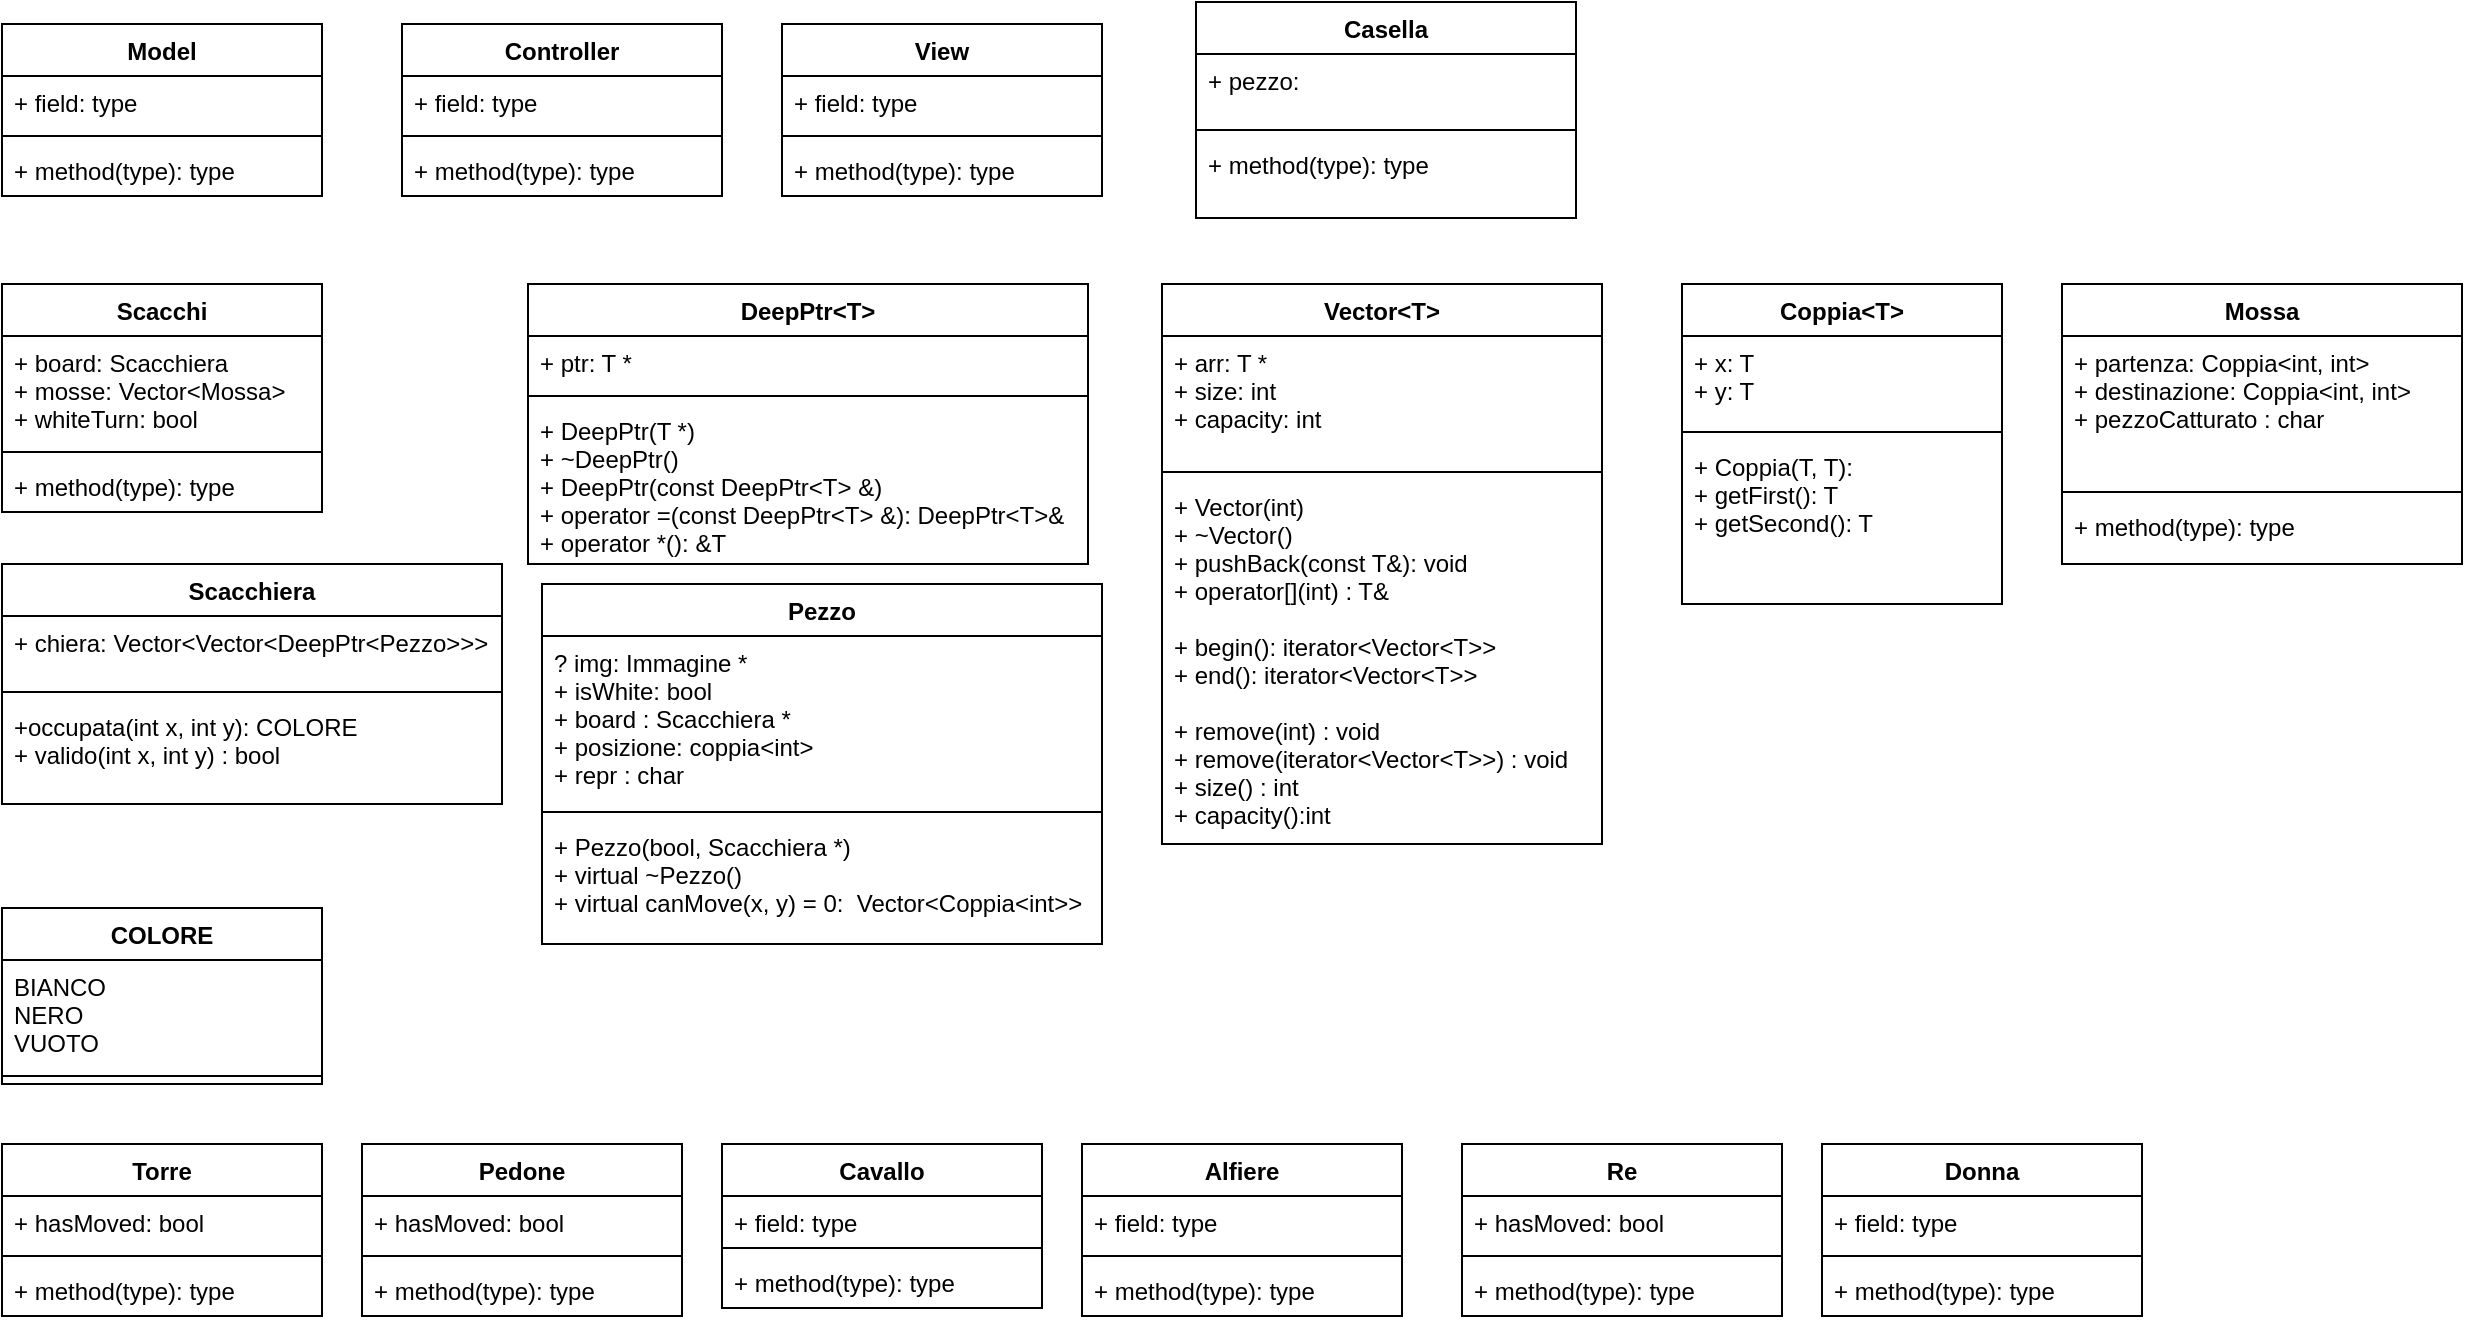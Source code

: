 <mxfile version="14.9.8" type="github">
  <diagram id="C5RBs43oDa-KdzZeNtuy" name="Page-1">
    <mxGraphModel dx="1013" dy="519" grid="1" gridSize="10" guides="1" tooltips="1" connect="1" arrows="1" fold="1" page="1" pageScale="1" pageWidth="827" pageHeight="1169" math="0" shadow="0">
      <root>
        <mxCell id="WIyWlLk6GJQsqaUBKTNV-0" />
        <mxCell id="WIyWlLk6GJQsqaUBKTNV-1" parent="WIyWlLk6GJQsqaUBKTNV-0" />
        <mxCell id="bhiAuIY6CzpU0zW-ClTf-0" value="Pezzo" style="swimlane;fontStyle=1;align=center;verticalAlign=top;childLayout=stackLayout;horizontal=1;startSize=26;horizontalStack=0;resizeParent=1;resizeParentMax=0;resizeLast=0;collapsible=1;marginBottom=0;" parent="WIyWlLk6GJQsqaUBKTNV-1" vertex="1">
          <mxGeometry x="310" y="320" width="280" height="180" as="geometry">
            <mxRectangle x="303" y="320" width="70" height="26" as="alternateBounds" />
          </mxGeometry>
        </mxCell>
        <mxCell id="bhiAuIY6CzpU0zW-ClTf-1" value="? img: Immagine *&#xa;+ isWhite: bool&#xa;+ board : Scacchiera *&#xa;+ posizione: coppia&lt;int&gt;&#xa;+ repr : char" style="text;strokeColor=none;fillColor=none;align=left;verticalAlign=top;spacingLeft=4;spacingRight=4;overflow=hidden;rotatable=0;points=[[0,0.5],[1,0.5]];portConstraint=eastwest;" parent="bhiAuIY6CzpU0zW-ClTf-0" vertex="1">
          <mxGeometry y="26" width="280" height="84" as="geometry" />
        </mxCell>
        <mxCell id="bhiAuIY6CzpU0zW-ClTf-2" value="" style="line;strokeWidth=1;fillColor=none;align=left;verticalAlign=middle;spacingTop=-1;spacingLeft=3;spacingRight=3;rotatable=0;labelPosition=right;points=[];portConstraint=eastwest;" parent="bhiAuIY6CzpU0zW-ClTf-0" vertex="1">
          <mxGeometry y="110" width="280" height="8" as="geometry" />
        </mxCell>
        <mxCell id="bhiAuIY6CzpU0zW-ClTf-3" value="+ Pezzo(bool, Scacchiera *)&#xa;+ virtual ~Pezzo()&#xa;+ virtual canMove(x, y) = 0:  Vector&lt;Coppia&lt;int&gt;&gt;" style="text;strokeColor=none;fillColor=none;align=left;verticalAlign=top;spacingLeft=4;spacingRight=4;overflow=hidden;rotatable=0;points=[[0,0.5],[1,0.5]];portConstraint=eastwest;" parent="bhiAuIY6CzpU0zW-ClTf-0" vertex="1">
          <mxGeometry y="118" width="280" height="62" as="geometry" />
        </mxCell>
        <mxCell id="bhiAuIY6CzpU0zW-ClTf-4" value="Scacchiera" style="swimlane;fontStyle=1;align=center;verticalAlign=top;childLayout=stackLayout;horizontal=1;startSize=26;horizontalStack=0;resizeParent=1;resizeParentMax=0;resizeLast=0;collapsible=1;marginBottom=0;" parent="WIyWlLk6GJQsqaUBKTNV-1" vertex="1">
          <mxGeometry x="40" y="310" width="250" height="120" as="geometry" />
        </mxCell>
        <mxCell id="bhiAuIY6CzpU0zW-ClTf-5" value="+ chiera: Vector&lt;Vector&lt;DeepPtr&lt;Pezzo&gt;&gt;&gt;&#xa;" style="text;strokeColor=none;fillColor=none;align=left;verticalAlign=top;spacingLeft=4;spacingRight=4;overflow=hidden;rotatable=0;points=[[0,0.5],[1,0.5]];portConstraint=eastwest;" parent="bhiAuIY6CzpU0zW-ClTf-4" vertex="1">
          <mxGeometry y="26" width="250" height="34" as="geometry" />
        </mxCell>
        <mxCell id="bhiAuIY6CzpU0zW-ClTf-6" value="" style="line;strokeWidth=1;fillColor=none;align=left;verticalAlign=middle;spacingTop=-1;spacingLeft=3;spacingRight=3;rotatable=0;labelPosition=right;points=[];portConstraint=eastwest;" parent="bhiAuIY6CzpU0zW-ClTf-4" vertex="1">
          <mxGeometry y="60" width="250" height="8" as="geometry" />
        </mxCell>
        <mxCell id="bhiAuIY6CzpU0zW-ClTf-7" value="+occupata(int x, int y): COLORE&#xa;+ valido(int x, int y) : bool " style="text;strokeColor=none;fillColor=none;align=left;verticalAlign=top;spacingLeft=4;spacingRight=4;overflow=hidden;rotatable=0;points=[[0,0.5],[1,0.5]];portConstraint=eastwest;" parent="bhiAuIY6CzpU0zW-ClTf-4" vertex="1">
          <mxGeometry y="68" width="250" height="52" as="geometry" />
        </mxCell>
        <mxCell id="bhiAuIY6CzpU0zW-ClTf-8" value="Controller&#xa;" style="swimlane;fontStyle=1;align=center;verticalAlign=top;childLayout=stackLayout;horizontal=1;startSize=26;horizontalStack=0;resizeParent=1;resizeParentMax=0;resizeLast=0;collapsible=1;marginBottom=0;" parent="WIyWlLk6GJQsqaUBKTNV-1" vertex="1">
          <mxGeometry x="240" y="40" width="160" height="86" as="geometry" />
        </mxCell>
        <mxCell id="bhiAuIY6CzpU0zW-ClTf-9" value="+ field: type" style="text;strokeColor=none;fillColor=none;align=left;verticalAlign=top;spacingLeft=4;spacingRight=4;overflow=hidden;rotatable=0;points=[[0,0.5],[1,0.5]];portConstraint=eastwest;" parent="bhiAuIY6CzpU0zW-ClTf-8" vertex="1">
          <mxGeometry y="26" width="160" height="26" as="geometry" />
        </mxCell>
        <mxCell id="bhiAuIY6CzpU0zW-ClTf-10" value="" style="line;strokeWidth=1;fillColor=none;align=left;verticalAlign=middle;spacingTop=-1;spacingLeft=3;spacingRight=3;rotatable=0;labelPosition=right;points=[];portConstraint=eastwest;" parent="bhiAuIY6CzpU0zW-ClTf-8" vertex="1">
          <mxGeometry y="52" width="160" height="8" as="geometry" />
        </mxCell>
        <mxCell id="bhiAuIY6CzpU0zW-ClTf-11" value="+ method(type): type" style="text;strokeColor=none;fillColor=none;align=left;verticalAlign=top;spacingLeft=4;spacingRight=4;overflow=hidden;rotatable=0;points=[[0,0.5],[1,0.5]];portConstraint=eastwest;" parent="bhiAuIY6CzpU0zW-ClTf-8" vertex="1">
          <mxGeometry y="60" width="160" height="26" as="geometry" />
        </mxCell>
        <mxCell id="bhiAuIY6CzpU0zW-ClTf-12" value="View" style="swimlane;fontStyle=1;align=center;verticalAlign=top;childLayout=stackLayout;horizontal=1;startSize=26;horizontalStack=0;resizeParent=1;resizeParentMax=0;resizeLast=0;collapsible=1;marginBottom=0;" parent="WIyWlLk6GJQsqaUBKTNV-1" vertex="1">
          <mxGeometry x="430" y="40" width="160" height="86" as="geometry" />
        </mxCell>
        <mxCell id="bhiAuIY6CzpU0zW-ClTf-13" value="+ field: type" style="text;strokeColor=none;fillColor=none;align=left;verticalAlign=top;spacingLeft=4;spacingRight=4;overflow=hidden;rotatable=0;points=[[0,0.5],[1,0.5]];portConstraint=eastwest;" parent="bhiAuIY6CzpU0zW-ClTf-12" vertex="1">
          <mxGeometry y="26" width="160" height="26" as="geometry" />
        </mxCell>
        <mxCell id="bhiAuIY6CzpU0zW-ClTf-14" value="" style="line;strokeWidth=1;fillColor=none;align=left;verticalAlign=middle;spacingTop=-1;spacingLeft=3;spacingRight=3;rotatable=0;labelPosition=right;points=[];portConstraint=eastwest;" parent="bhiAuIY6CzpU0zW-ClTf-12" vertex="1">
          <mxGeometry y="52" width="160" height="8" as="geometry" />
        </mxCell>
        <mxCell id="bhiAuIY6CzpU0zW-ClTf-15" value="+ method(type): type" style="text;strokeColor=none;fillColor=none;align=left;verticalAlign=top;spacingLeft=4;spacingRight=4;overflow=hidden;rotatable=0;points=[[0,0.5],[1,0.5]];portConstraint=eastwest;" parent="bhiAuIY6CzpU0zW-ClTf-12" vertex="1">
          <mxGeometry y="60" width="160" height="26" as="geometry" />
        </mxCell>
        <mxCell id="bhiAuIY6CzpU0zW-ClTf-16" value="Model" style="swimlane;fontStyle=1;align=center;verticalAlign=top;childLayout=stackLayout;horizontal=1;startSize=26;horizontalStack=0;resizeParent=1;resizeParentMax=0;resizeLast=0;collapsible=1;marginBottom=0;" parent="WIyWlLk6GJQsqaUBKTNV-1" vertex="1">
          <mxGeometry x="40" y="40" width="160" height="86" as="geometry" />
        </mxCell>
        <mxCell id="bhiAuIY6CzpU0zW-ClTf-17" value="+ field: type" style="text;strokeColor=none;fillColor=none;align=left;verticalAlign=top;spacingLeft=4;spacingRight=4;overflow=hidden;rotatable=0;points=[[0,0.5],[1,0.5]];portConstraint=eastwest;" parent="bhiAuIY6CzpU0zW-ClTf-16" vertex="1">
          <mxGeometry y="26" width="160" height="26" as="geometry" />
        </mxCell>
        <mxCell id="bhiAuIY6CzpU0zW-ClTf-18" value="" style="line;strokeWidth=1;fillColor=none;align=left;verticalAlign=middle;spacingTop=-1;spacingLeft=3;spacingRight=3;rotatable=0;labelPosition=right;points=[];portConstraint=eastwest;" parent="bhiAuIY6CzpU0zW-ClTf-16" vertex="1">
          <mxGeometry y="52" width="160" height="8" as="geometry" />
        </mxCell>
        <mxCell id="bhiAuIY6CzpU0zW-ClTf-19" value="+ method(type): type" style="text;strokeColor=none;fillColor=none;align=left;verticalAlign=top;spacingLeft=4;spacingRight=4;overflow=hidden;rotatable=0;points=[[0,0.5],[1,0.5]];portConstraint=eastwest;" parent="bhiAuIY6CzpU0zW-ClTf-16" vertex="1">
          <mxGeometry y="60" width="160" height="26" as="geometry" />
        </mxCell>
        <mxCell id="bhiAuIY6CzpU0zW-ClTf-20" value="Torre" style="swimlane;fontStyle=1;align=center;verticalAlign=top;childLayout=stackLayout;horizontal=1;startSize=26;horizontalStack=0;resizeParent=1;resizeParentMax=0;resizeLast=0;collapsible=1;marginBottom=0;" parent="WIyWlLk6GJQsqaUBKTNV-1" vertex="1">
          <mxGeometry x="40" y="600" width="160" height="86" as="geometry" />
        </mxCell>
        <mxCell id="bhiAuIY6CzpU0zW-ClTf-21" value="+ hasMoved: bool" style="text;strokeColor=none;fillColor=none;align=left;verticalAlign=top;spacingLeft=4;spacingRight=4;overflow=hidden;rotatable=0;points=[[0,0.5],[1,0.5]];portConstraint=eastwest;" parent="bhiAuIY6CzpU0zW-ClTf-20" vertex="1">
          <mxGeometry y="26" width="160" height="26" as="geometry" />
        </mxCell>
        <mxCell id="bhiAuIY6CzpU0zW-ClTf-22" value="" style="line;strokeWidth=1;fillColor=none;align=left;verticalAlign=middle;spacingTop=-1;spacingLeft=3;spacingRight=3;rotatable=0;labelPosition=right;points=[];portConstraint=eastwest;" parent="bhiAuIY6CzpU0zW-ClTf-20" vertex="1">
          <mxGeometry y="52" width="160" height="8" as="geometry" />
        </mxCell>
        <mxCell id="bhiAuIY6CzpU0zW-ClTf-23" value="+ method(type): type" style="text;strokeColor=none;fillColor=none;align=left;verticalAlign=top;spacingLeft=4;spacingRight=4;overflow=hidden;rotatable=0;points=[[0,0.5],[1,0.5]];portConstraint=eastwest;" parent="bhiAuIY6CzpU0zW-ClTf-20" vertex="1">
          <mxGeometry y="60" width="160" height="26" as="geometry" />
        </mxCell>
        <mxCell id="bhiAuIY6CzpU0zW-ClTf-24" value="Pedone" style="swimlane;fontStyle=1;align=center;verticalAlign=top;childLayout=stackLayout;horizontal=1;startSize=26;horizontalStack=0;resizeParent=1;resizeParentMax=0;resizeLast=0;collapsible=1;marginBottom=0;" parent="WIyWlLk6GJQsqaUBKTNV-1" vertex="1">
          <mxGeometry x="220" y="600" width="160" height="86" as="geometry" />
        </mxCell>
        <mxCell id="bhiAuIY6CzpU0zW-ClTf-25" value="+ hasMoved: bool" style="text;strokeColor=none;fillColor=none;align=left;verticalAlign=top;spacingLeft=4;spacingRight=4;overflow=hidden;rotatable=0;points=[[0,0.5],[1,0.5]];portConstraint=eastwest;" parent="bhiAuIY6CzpU0zW-ClTf-24" vertex="1">
          <mxGeometry y="26" width="160" height="26" as="geometry" />
        </mxCell>
        <mxCell id="bhiAuIY6CzpU0zW-ClTf-26" value="" style="line;strokeWidth=1;fillColor=none;align=left;verticalAlign=middle;spacingTop=-1;spacingLeft=3;spacingRight=3;rotatable=0;labelPosition=right;points=[];portConstraint=eastwest;" parent="bhiAuIY6CzpU0zW-ClTf-24" vertex="1">
          <mxGeometry y="52" width="160" height="8" as="geometry" />
        </mxCell>
        <mxCell id="bhiAuIY6CzpU0zW-ClTf-27" value="+ method(type): type" style="text;strokeColor=none;fillColor=none;align=left;verticalAlign=top;spacingLeft=4;spacingRight=4;overflow=hidden;rotatable=0;points=[[0,0.5],[1,0.5]];portConstraint=eastwest;" parent="bhiAuIY6CzpU0zW-ClTf-24" vertex="1">
          <mxGeometry y="60" width="160" height="26" as="geometry" />
        </mxCell>
        <mxCell id="bhiAuIY6CzpU0zW-ClTf-28" value="Cavallo" style="swimlane;fontStyle=1;align=center;verticalAlign=top;childLayout=stackLayout;horizontal=1;startSize=26;horizontalStack=0;resizeParent=1;resizeParentMax=0;resizeLast=0;collapsible=1;marginBottom=0;" parent="WIyWlLk6GJQsqaUBKTNV-1" vertex="1">
          <mxGeometry x="400" y="600" width="160" height="82" as="geometry" />
        </mxCell>
        <mxCell id="bhiAuIY6CzpU0zW-ClTf-29" value="+ field: type" style="text;strokeColor=none;fillColor=none;align=left;verticalAlign=top;spacingLeft=4;spacingRight=4;overflow=hidden;rotatable=0;points=[[0,0.5],[1,0.5]];portConstraint=eastwest;" parent="bhiAuIY6CzpU0zW-ClTf-28" vertex="1">
          <mxGeometry y="26" width="160" height="22" as="geometry" />
        </mxCell>
        <mxCell id="bhiAuIY6CzpU0zW-ClTf-30" value="" style="line;strokeWidth=1;fillColor=none;align=left;verticalAlign=middle;spacingTop=-1;spacingLeft=3;spacingRight=3;rotatable=0;labelPosition=right;points=[];portConstraint=eastwest;" parent="bhiAuIY6CzpU0zW-ClTf-28" vertex="1">
          <mxGeometry y="48" width="160" height="8" as="geometry" />
        </mxCell>
        <mxCell id="bhiAuIY6CzpU0zW-ClTf-31" value="+ method(type): type" style="text;strokeColor=none;fillColor=none;align=left;verticalAlign=top;spacingLeft=4;spacingRight=4;overflow=hidden;rotatable=0;points=[[0,0.5],[1,0.5]];portConstraint=eastwest;" parent="bhiAuIY6CzpU0zW-ClTf-28" vertex="1">
          <mxGeometry y="56" width="160" height="26" as="geometry" />
        </mxCell>
        <mxCell id="bhiAuIY6CzpU0zW-ClTf-32" value="Alfiere" style="swimlane;fontStyle=1;align=center;verticalAlign=top;childLayout=stackLayout;horizontal=1;startSize=26;horizontalStack=0;resizeParent=1;resizeParentMax=0;resizeLast=0;collapsible=1;marginBottom=0;" parent="WIyWlLk6GJQsqaUBKTNV-1" vertex="1">
          <mxGeometry x="580" y="600" width="160" height="86" as="geometry" />
        </mxCell>
        <mxCell id="bhiAuIY6CzpU0zW-ClTf-33" value="+ field: type" style="text;strokeColor=none;fillColor=none;align=left;verticalAlign=top;spacingLeft=4;spacingRight=4;overflow=hidden;rotatable=0;points=[[0,0.5],[1,0.5]];portConstraint=eastwest;" parent="bhiAuIY6CzpU0zW-ClTf-32" vertex="1">
          <mxGeometry y="26" width="160" height="26" as="geometry" />
        </mxCell>
        <mxCell id="bhiAuIY6CzpU0zW-ClTf-34" value="" style="line;strokeWidth=1;fillColor=none;align=left;verticalAlign=middle;spacingTop=-1;spacingLeft=3;spacingRight=3;rotatable=0;labelPosition=right;points=[];portConstraint=eastwest;" parent="bhiAuIY6CzpU0zW-ClTf-32" vertex="1">
          <mxGeometry y="52" width="160" height="8" as="geometry" />
        </mxCell>
        <mxCell id="bhiAuIY6CzpU0zW-ClTf-35" value="+ method(type): type" style="text;strokeColor=none;fillColor=none;align=left;verticalAlign=top;spacingLeft=4;spacingRight=4;overflow=hidden;rotatable=0;points=[[0,0.5],[1,0.5]];portConstraint=eastwest;" parent="bhiAuIY6CzpU0zW-ClTf-32" vertex="1">
          <mxGeometry y="60" width="160" height="26" as="geometry" />
        </mxCell>
        <mxCell id="bhiAuIY6CzpU0zW-ClTf-36" value="Donna" style="swimlane;fontStyle=1;align=center;verticalAlign=top;childLayout=stackLayout;horizontal=1;startSize=26;horizontalStack=0;resizeParent=1;resizeParentMax=0;resizeLast=0;collapsible=1;marginBottom=0;" parent="WIyWlLk6GJQsqaUBKTNV-1" vertex="1">
          <mxGeometry x="950" y="600" width="160" height="86" as="geometry" />
        </mxCell>
        <mxCell id="bhiAuIY6CzpU0zW-ClTf-37" value="+ field: type" style="text;strokeColor=none;fillColor=none;align=left;verticalAlign=top;spacingLeft=4;spacingRight=4;overflow=hidden;rotatable=0;points=[[0,0.5],[1,0.5]];portConstraint=eastwest;" parent="bhiAuIY6CzpU0zW-ClTf-36" vertex="1">
          <mxGeometry y="26" width="160" height="26" as="geometry" />
        </mxCell>
        <mxCell id="bhiAuIY6CzpU0zW-ClTf-38" value="" style="line;strokeWidth=1;fillColor=none;align=left;verticalAlign=middle;spacingTop=-1;spacingLeft=3;spacingRight=3;rotatable=0;labelPosition=right;points=[];portConstraint=eastwest;" parent="bhiAuIY6CzpU0zW-ClTf-36" vertex="1">
          <mxGeometry y="52" width="160" height="8" as="geometry" />
        </mxCell>
        <mxCell id="bhiAuIY6CzpU0zW-ClTf-39" value="+ method(type): type" style="text;strokeColor=none;fillColor=none;align=left;verticalAlign=top;spacingLeft=4;spacingRight=4;overflow=hidden;rotatable=0;points=[[0,0.5],[1,0.5]];portConstraint=eastwest;" parent="bhiAuIY6CzpU0zW-ClTf-36" vertex="1">
          <mxGeometry y="60" width="160" height="26" as="geometry" />
        </mxCell>
        <mxCell id="bhiAuIY6CzpU0zW-ClTf-44" value="Re" style="swimlane;fontStyle=1;align=center;verticalAlign=top;childLayout=stackLayout;horizontal=1;startSize=26;horizontalStack=0;resizeParent=1;resizeParentMax=0;resizeLast=0;collapsible=1;marginBottom=0;" parent="WIyWlLk6GJQsqaUBKTNV-1" vertex="1">
          <mxGeometry x="770" y="600" width="160" height="86" as="geometry" />
        </mxCell>
        <mxCell id="bhiAuIY6CzpU0zW-ClTf-45" value="+ hasMoved: bool" style="text;strokeColor=none;fillColor=none;align=left;verticalAlign=top;spacingLeft=4;spacingRight=4;overflow=hidden;rotatable=0;points=[[0,0.5],[1,0.5]];portConstraint=eastwest;" parent="bhiAuIY6CzpU0zW-ClTf-44" vertex="1">
          <mxGeometry y="26" width="160" height="26" as="geometry" />
        </mxCell>
        <mxCell id="bhiAuIY6CzpU0zW-ClTf-46" value="" style="line;strokeWidth=1;fillColor=none;align=left;verticalAlign=middle;spacingTop=-1;spacingLeft=3;spacingRight=3;rotatable=0;labelPosition=right;points=[];portConstraint=eastwest;" parent="bhiAuIY6CzpU0zW-ClTf-44" vertex="1">
          <mxGeometry y="52" width="160" height="8" as="geometry" />
        </mxCell>
        <mxCell id="bhiAuIY6CzpU0zW-ClTf-47" value="+ method(type): type" style="text;strokeColor=none;fillColor=none;align=left;verticalAlign=top;spacingLeft=4;spacingRight=4;overflow=hidden;rotatable=0;points=[[0,0.5],[1,0.5]];portConstraint=eastwest;" parent="bhiAuIY6CzpU0zW-ClTf-44" vertex="1">
          <mxGeometry y="60" width="160" height="26" as="geometry" />
        </mxCell>
        <mxCell id="bhiAuIY6CzpU0zW-ClTf-56" value="Casella" style="swimlane;fontStyle=1;align=center;verticalAlign=top;childLayout=stackLayout;horizontal=1;startSize=26;horizontalStack=0;resizeParent=1;resizeParentMax=0;resizeLast=0;collapsible=1;marginBottom=0;" parent="WIyWlLk6GJQsqaUBKTNV-1" vertex="1">
          <mxGeometry x="637" y="29" width="190" height="108" as="geometry" />
        </mxCell>
        <mxCell id="bhiAuIY6CzpU0zW-ClTf-57" value="+ pezzo:  &#xa;" style="text;strokeColor=none;fillColor=none;align=left;verticalAlign=top;spacingLeft=4;spacingRight=4;overflow=hidden;rotatable=0;points=[[0,0.5],[1,0.5]];portConstraint=eastwest;" parent="bhiAuIY6CzpU0zW-ClTf-56" vertex="1">
          <mxGeometry y="26" width="190" height="34" as="geometry" />
        </mxCell>
        <mxCell id="bhiAuIY6CzpU0zW-ClTf-58" value="" style="line;strokeWidth=1;fillColor=none;align=left;verticalAlign=middle;spacingTop=-1;spacingLeft=3;spacingRight=3;rotatable=0;labelPosition=right;points=[];portConstraint=eastwest;" parent="bhiAuIY6CzpU0zW-ClTf-56" vertex="1">
          <mxGeometry y="60" width="190" height="8" as="geometry" />
        </mxCell>
        <mxCell id="bhiAuIY6CzpU0zW-ClTf-59" value="+ method(type): type" style="text;strokeColor=none;fillColor=none;align=left;verticalAlign=top;spacingLeft=4;spacingRight=4;overflow=hidden;rotatable=0;points=[[0,0.5],[1,0.5]];portConstraint=eastwest;" parent="bhiAuIY6CzpU0zW-ClTf-56" vertex="1">
          <mxGeometry y="68" width="190" height="40" as="geometry" />
        </mxCell>
        <mxCell id="bhiAuIY6CzpU0zW-ClTf-60" value="DeepPtr&lt;T&gt;" style="swimlane;fontStyle=1;align=center;verticalAlign=top;childLayout=stackLayout;horizontal=1;startSize=26;horizontalStack=0;resizeParent=1;resizeParentMax=0;resizeLast=0;collapsible=1;marginBottom=0;" parent="WIyWlLk6GJQsqaUBKTNV-1" vertex="1">
          <mxGeometry x="303" y="170" width="280" height="140" as="geometry" />
        </mxCell>
        <mxCell id="bhiAuIY6CzpU0zW-ClTf-61" value="+ ptr: T *" style="text;strokeColor=none;fillColor=none;align=left;verticalAlign=top;spacingLeft=4;spacingRight=4;overflow=hidden;rotatable=0;points=[[0,0.5],[1,0.5]];portConstraint=eastwest;" parent="bhiAuIY6CzpU0zW-ClTf-60" vertex="1">
          <mxGeometry y="26" width="280" height="26" as="geometry" />
        </mxCell>
        <mxCell id="bhiAuIY6CzpU0zW-ClTf-62" value="" style="line;strokeWidth=1;fillColor=none;align=left;verticalAlign=middle;spacingTop=-1;spacingLeft=3;spacingRight=3;rotatable=0;labelPosition=right;points=[];portConstraint=eastwest;" parent="bhiAuIY6CzpU0zW-ClTf-60" vertex="1">
          <mxGeometry y="52" width="280" height="8" as="geometry" />
        </mxCell>
        <mxCell id="bhiAuIY6CzpU0zW-ClTf-63" value="+ DeepPtr(T *)&#xa;+ ~DeepPtr()&#xa;+ DeepPtr(const DeepPtr&lt;T&gt; &amp;)&#xa;+ operator =(const DeepPtr&lt;T&gt; &amp;): DeepPtr&lt;T&gt;&amp;&#xa;+ operator *(): &amp;T" style="text;strokeColor=none;fillColor=none;align=left;verticalAlign=top;spacingLeft=4;spacingRight=4;overflow=hidden;rotatable=0;points=[[0,0.5],[1,0.5]];portConstraint=eastwest;" parent="bhiAuIY6CzpU0zW-ClTf-60" vertex="1">
          <mxGeometry y="60" width="280" height="80" as="geometry" />
        </mxCell>
        <mxCell id="bhiAuIY6CzpU0zW-ClTf-64" value="Vector&lt;T&gt;" style="swimlane;fontStyle=1;align=center;verticalAlign=top;childLayout=stackLayout;horizontal=1;startSize=26;horizontalStack=0;resizeParent=1;resizeParentMax=0;resizeLast=0;collapsible=1;marginBottom=0;" parent="WIyWlLk6GJQsqaUBKTNV-1" vertex="1">
          <mxGeometry x="620" y="170" width="220" height="280" as="geometry" />
        </mxCell>
        <mxCell id="bhiAuIY6CzpU0zW-ClTf-65" value="+ arr: T *&#xa;+ size: int&#xa;+ capacity: int" style="text;strokeColor=none;fillColor=none;align=left;verticalAlign=top;spacingLeft=4;spacingRight=4;overflow=hidden;rotatable=0;points=[[0,0.5],[1,0.5]];portConstraint=eastwest;" parent="bhiAuIY6CzpU0zW-ClTf-64" vertex="1">
          <mxGeometry y="26" width="220" height="64" as="geometry" />
        </mxCell>
        <mxCell id="bhiAuIY6CzpU0zW-ClTf-66" value="" style="line;strokeWidth=1;fillColor=none;align=left;verticalAlign=middle;spacingTop=-1;spacingLeft=3;spacingRight=3;rotatable=0;labelPosition=right;points=[];portConstraint=eastwest;" parent="bhiAuIY6CzpU0zW-ClTf-64" vertex="1">
          <mxGeometry y="90" width="220" height="8" as="geometry" />
        </mxCell>
        <mxCell id="bhiAuIY6CzpU0zW-ClTf-67" value="+ Vector(int)&#xa;+ ~Vector()&#xa;+ pushBack(const T&amp;): void&#xa;+ operator[](int) : T&amp;&#xa;&#xa;+ begin(): iterator&lt;Vector&lt;T&gt;&gt;&#xa;+ end(): iterator&lt;Vector&lt;T&gt;&gt;&#xa;&#xa;+ remove(int) : void&#xa;+ remove(iterator&lt;Vector&lt;T&gt;&gt;) : void&#xa;+ size() : int&#xa;+ capacity():int" style="text;strokeColor=none;fillColor=none;align=left;verticalAlign=top;spacingLeft=4;spacingRight=4;overflow=hidden;rotatable=0;points=[[0,0.5],[1,0.5]];portConstraint=eastwest;" parent="bhiAuIY6CzpU0zW-ClTf-64" vertex="1">
          <mxGeometry y="98" width="220" height="182" as="geometry" />
        </mxCell>
        <mxCell id="bhiAuIY6CzpU0zW-ClTf-68" value="Coppia&lt;T&gt;" style="swimlane;fontStyle=1;align=center;verticalAlign=top;childLayout=stackLayout;horizontal=1;startSize=26;horizontalStack=0;resizeParent=1;resizeParentMax=0;resizeLast=0;collapsible=1;marginBottom=0;" parent="WIyWlLk6GJQsqaUBKTNV-1" vertex="1">
          <mxGeometry x="880" y="170" width="160" height="160" as="geometry" />
        </mxCell>
        <mxCell id="bhiAuIY6CzpU0zW-ClTf-69" value="+ x: T&#xa;+ y: T" style="text;strokeColor=none;fillColor=none;align=left;verticalAlign=top;spacingLeft=4;spacingRight=4;overflow=hidden;rotatable=0;points=[[0,0.5],[1,0.5]];portConstraint=eastwest;" parent="bhiAuIY6CzpU0zW-ClTf-68" vertex="1">
          <mxGeometry y="26" width="160" height="44" as="geometry" />
        </mxCell>
        <mxCell id="bhiAuIY6CzpU0zW-ClTf-70" value="" style="line;strokeWidth=1;fillColor=none;align=left;verticalAlign=middle;spacingTop=-1;spacingLeft=3;spacingRight=3;rotatable=0;labelPosition=right;points=[];portConstraint=eastwest;" parent="bhiAuIY6CzpU0zW-ClTf-68" vertex="1">
          <mxGeometry y="70" width="160" height="8" as="geometry" />
        </mxCell>
        <mxCell id="bhiAuIY6CzpU0zW-ClTf-71" value="+ Coppia(T, T):&#xa;+ getFirst(): T&#xa;+ getSecond(): T" style="text;strokeColor=none;fillColor=none;align=left;verticalAlign=top;spacingLeft=4;spacingRight=4;overflow=hidden;rotatable=0;points=[[0,0.5],[1,0.5]];portConstraint=eastwest;" parent="bhiAuIY6CzpU0zW-ClTf-68" vertex="1">
          <mxGeometry y="78" width="160" height="82" as="geometry" />
        </mxCell>
        <mxCell id="bhiAuIY6CzpU0zW-ClTf-72" value="COLORE" style="swimlane;fontStyle=1;align=center;verticalAlign=top;childLayout=stackLayout;horizontal=1;startSize=26;horizontalStack=0;resizeParent=1;resizeParentMax=0;resizeLast=0;collapsible=1;marginBottom=0;" parent="WIyWlLk6GJQsqaUBKTNV-1" vertex="1">
          <mxGeometry x="40" y="482" width="160" height="88" as="geometry" />
        </mxCell>
        <mxCell id="bhiAuIY6CzpU0zW-ClTf-73" value="BIANCO&#xa;NERO&#xa;VUOTO" style="text;strokeColor=none;fillColor=none;align=left;verticalAlign=top;spacingLeft=4;spacingRight=4;overflow=hidden;rotatable=0;points=[[0,0.5],[1,0.5]];portConstraint=eastwest;" parent="bhiAuIY6CzpU0zW-ClTf-72" vertex="1">
          <mxGeometry y="26" width="160" height="54" as="geometry" />
        </mxCell>
        <mxCell id="bhiAuIY6CzpU0zW-ClTf-74" value="" style="line;strokeWidth=1;fillColor=none;align=left;verticalAlign=middle;spacingTop=-1;spacingLeft=3;spacingRight=3;rotatable=0;labelPosition=right;points=[];portConstraint=eastwest;" parent="bhiAuIY6CzpU0zW-ClTf-72" vertex="1">
          <mxGeometry y="80" width="160" height="8" as="geometry" />
        </mxCell>
        <mxCell id="bhiAuIY6CzpU0zW-ClTf-80" value="Scacchi" style="swimlane;fontStyle=1;align=center;verticalAlign=top;childLayout=stackLayout;horizontal=1;startSize=26;horizontalStack=0;resizeParent=1;resizeParentMax=0;resizeLast=0;collapsible=1;marginBottom=0;" parent="WIyWlLk6GJQsqaUBKTNV-1" vertex="1">
          <mxGeometry x="40" y="170" width="160" height="114" as="geometry" />
        </mxCell>
        <mxCell id="bhiAuIY6CzpU0zW-ClTf-81" value="+ board: Scacchiera&#xa;+ mosse: Vector&lt;Mossa&gt;&#xa;+ whiteTurn: bool" style="text;strokeColor=none;fillColor=none;align=left;verticalAlign=top;spacingLeft=4;spacingRight=4;overflow=hidden;rotatable=0;points=[[0,0.5],[1,0.5]];portConstraint=eastwest;" parent="bhiAuIY6CzpU0zW-ClTf-80" vertex="1">
          <mxGeometry y="26" width="160" height="54" as="geometry" />
        </mxCell>
        <mxCell id="bhiAuIY6CzpU0zW-ClTf-82" value="" style="line;strokeWidth=1;fillColor=none;align=left;verticalAlign=middle;spacingTop=-1;spacingLeft=3;spacingRight=3;rotatable=0;labelPosition=right;points=[];portConstraint=eastwest;" parent="bhiAuIY6CzpU0zW-ClTf-80" vertex="1">
          <mxGeometry y="80" width="160" height="8" as="geometry" />
        </mxCell>
        <mxCell id="bhiAuIY6CzpU0zW-ClTf-83" value="+ method(type): type" style="text;strokeColor=none;fillColor=none;align=left;verticalAlign=top;spacingLeft=4;spacingRight=4;overflow=hidden;rotatable=0;points=[[0,0.5],[1,0.5]];portConstraint=eastwest;" parent="bhiAuIY6CzpU0zW-ClTf-80" vertex="1">
          <mxGeometry y="88" width="160" height="26" as="geometry" />
        </mxCell>
        <mxCell id="bhiAuIY6CzpU0zW-ClTf-84" value="Mossa" style="swimlane;fontStyle=1;align=center;verticalAlign=top;childLayout=stackLayout;horizontal=1;startSize=26;horizontalStack=0;resizeParent=1;resizeParentMax=0;resizeLast=0;collapsible=1;marginBottom=0;" parent="WIyWlLk6GJQsqaUBKTNV-1" vertex="1">
          <mxGeometry x="1070" y="170" width="200" height="140" as="geometry" />
        </mxCell>
        <mxCell id="bhiAuIY6CzpU0zW-ClTf-85" value="+ partenza: Coppia&lt;int, int&gt;&#xa;+ destinazione: Coppia&lt;int, int&gt;&#xa;+ pezzoCatturato : char" style="text;strokeColor=none;fillColor=none;align=left;verticalAlign=top;spacingLeft=4;spacingRight=4;overflow=hidden;rotatable=0;points=[[0,0.5],[1,0.5]];portConstraint=eastwest;" parent="bhiAuIY6CzpU0zW-ClTf-84" vertex="1">
          <mxGeometry y="26" width="200" height="74" as="geometry" />
        </mxCell>
        <mxCell id="bhiAuIY6CzpU0zW-ClTf-86" value="" style="line;strokeWidth=1;fillColor=none;align=left;verticalAlign=middle;spacingTop=-1;spacingLeft=3;spacingRight=3;rotatable=0;labelPosition=right;points=[];portConstraint=eastwest;" parent="bhiAuIY6CzpU0zW-ClTf-84" vertex="1">
          <mxGeometry y="100" width="200" height="8" as="geometry" />
        </mxCell>
        <mxCell id="bhiAuIY6CzpU0zW-ClTf-87" value="+ method(type): type" style="text;strokeColor=none;fillColor=none;align=left;verticalAlign=top;spacingLeft=4;spacingRight=4;overflow=hidden;rotatable=0;points=[[0,0.5],[1,0.5]];portConstraint=eastwest;" parent="bhiAuIY6CzpU0zW-ClTf-84" vertex="1">
          <mxGeometry y="108" width="200" height="32" as="geometry" />
        </mxCell>
      </root>
    </mxGraphModel>
  </diagram>
</mxfile>
